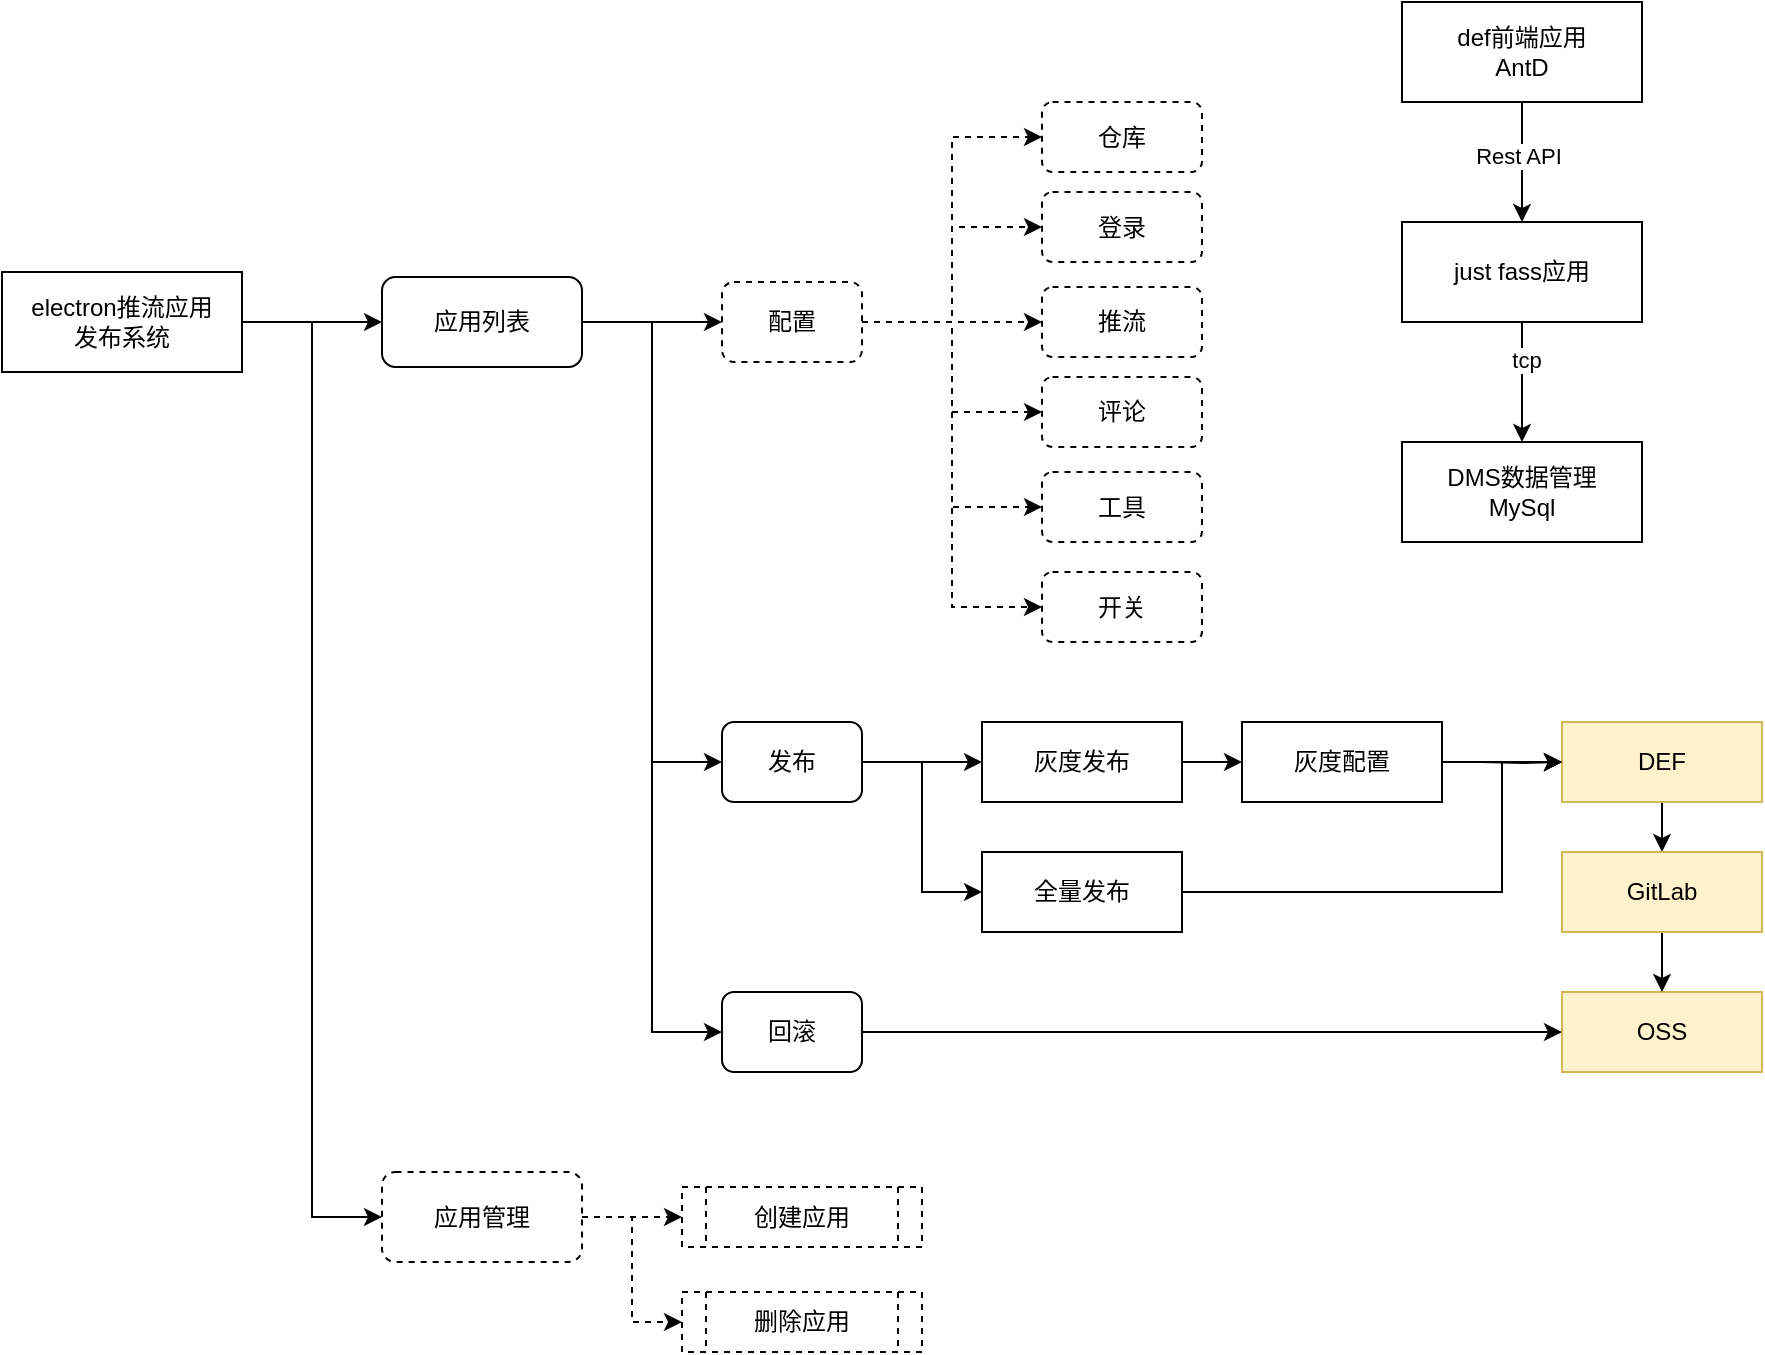 <mxfile version="14.6.6" type="github">
  <diagram id="VvBguyoA1NxEOyyfGwUk" name="Page-1">
    <mxGraphModel dx="1298" dy="2035" grid="1" gridSize="10" guides="1" tooltips="1" connect="1" arrows="1" fold="1" page="1" pageScale="1" pageWidth="827" pageHeight="1169" math="0" shadow="0">
      <root>
        <mxCell id="0" />
        <mxCell id="1" parent="0" />
        <mxCell id="HswgILT7rwCR9YleaQXq-21" style="edgeStyle=orthogonalEdgeStyle;rounded=0;orthogonalLoop=1;jettySize=auto;html=1;exitX=1;exitY=0.5;exitDx=0;exitDy=0;" edge="1" parent="1" source="HswgILT7rwCR9YleaQXq-1" target="HswgILT7rwCR9YleaQXq-19">
          <mxGeometry relative="1" as="geometry" />
        </mxCell>
        <mxCell id="HswgILT7rwCR9YleaQXq-22" style="edgeStyle=orthogonalEdgeStyle;rounded=0;orthogonalLoop=1;jettySize=auto;html=1;exitX=1;exitY=0.5;exitDx=0;exitDy=0;entryX=0;entryY=0.5;entryDx=0;entryDy=0;" edge="1" parent="1" source="HswgILT7rwCR9YleaQXq-1" target="HswgILT7rwCR9YleaQXq-20">
          <mxGeometry relative="1" as="geometry" />
        </mxCell>
        <mxCell id="HswgILT7rwCR9YleaQXq-1" value="electron推流应用&lt;br&gt;发布系统" style="rounded=0;whiteSpace=wrap;html=1;" vertex="1" parent="1">
          <mxGeometry x="160" y="30" width="120" height="50" as="geometry" />
        </mxCell>
        <mxCell id="HswgILT7rwCR9YleaQXq-39" style="edgeStyle=orthogonalEdgeStyle;rounded=0;orthogonalLoop=1;jettySize=auto;html=1;exitX=0.5;exitY=1;exitDx=0;exitDy=0;entryX=0.5;entryY=0;entryDx=0;entryDy=0;" edge="1" parent="1" source="HswgILT7rwCR9YleaQXq-2" target="HswgILT7rwCR9YleaQXq-9">
          <mxGeometry relative="1" as="geometry" />
        </mxCell>
        <mxCell id="HswgILT7rwCR9YleaQXq-2" value="DEF" style="rounded=0;whiteSpace=wrap;html=1;fillColor=#fff2cc;strokeColor=#d6b656;" vertex="1" parent="1">
          <mxGeometry x="940" y="255" width="100" height="40" as="geometry" />
        </mxCell>
        <mxCell id="HswgILT7rwCR9YleaQXq-3" value="OSS" style="rounded=0;whiteSpace=wrap;html=1;fillColor=#fff2cc;strokeColor=#d6b656;" vertex="1" parent="1">
          <mxGeometry x="940" y="390" width="100" height="40" as="geometry" />
        </mxCell>
        <mxCell id="HswgILT7rwCR9YleaQXq-52" style="edgeStyle=orthogonalEdgeStyle;rounded=0;orthogonalLoop=1;jettySize=auto;html=1;exitX=1;exitY=0.5;exitDx=0;exitDy=0;entryX=0;entryY=0.5;entryDx=0;entryDy=0;" edge="1" parent="1" source="HswgILT7rwCR9YleaQXq-7" target="HswgILT7rwCR9YleaQXq-49">
          <mxGeometry relative="1" as="geometry" />
        </mxCell>
        <mxCell id="HswgILT7rwCR9YleaQXq-54" style="edgeStyle=orthogonalEdgeStyle;rounded=0;orthogonalLoop=1;jettySize=auto;html=1;exitX=1;exitY=0.5;exitDx=0;exitDy=0;entryX=0;entryY=0.5;entryDx=0;entryDy=0;" edge="1" parent="1" source="HswgILT7rwCR9YleaQXq-7" target="HswgILT7rwCR9YleaQXq-51">
          <mxGeometry relative="1" as="geometry" />
        </mxCell>
        <mxCell id="HswgILT7rwCR9YleaQXq-7" value="发布" style="rounded=1;whiteSpace=wrap;html=1;" vertex="1" parent="1">
          <mxGeometry x="520" y="255" width="70" height="40" as="geometry" />
        </mxCell>
        <mxCell id="HswgILT7rwCR9YleaQXq-41" style="edgeStyle=orthogonalEdgeStyle;rounded=0;orthogonalLoop=1;jettySize=auto;html=1;exitX=1;exitY=0.5;exitDx=0;exitDy=0;entryX=0;entryY=0.5;entryDx=0;entryDy=0;" edge="1" parent="1" source="HswgILT7rwCR9YleaQXq-8" target="HswgILT7rwCR9YleaQXq-3">
          <mxGeometry relative="1" as="geometry" />
        </mxCell>
        <mxCell id="HswgILT7rwCR9YleaQXq-8" value="回滚" style="rounded=1;whiteSpace=wrap;html=1;" vertex="1" parent="1">
          <mxGeometry x="520" y="390" width="70" height="40" as="geometry" />
        </mxCell>
        <mxCell id="HswgILT7rwCR9YleaQXq-40" style="edgeStyle=orthogonalEdgeStyle;rounded=0;orthogonalLoop=1;jettySize=auto;html=1;exitX=0.5;exitY=1;exitDx=0;exitDy=0;entryX=0.5;entryY=0;entryDx=0;entryDy=0;" edge="1" parent="1" source="HswgILT7rwCR9YleaQXq-9" target="HswgILT7rwCR9YleaQXq-3">
          <mxGeometry relative="1" as="geometry" />
        </mxCell>
        <mxCell id="HswgILT7rwCR9YleaQXq-9" value="GitLab" style="rounded=0;whiteSpace=wrap;html=1;fillColor=#fff2cc;strokeColor=#d6b656;" vertex="1" parent="1">
          <mxGeometry x="940" y="320" width="100" height="40" as="geometry" />
        </mxCell>
        <mxCell id="HswgILT7rwCR9YleaQXq-26" style="edgeStyle=orthogonalEdgeStyle;rounded=0;orthogonalLoop=1;jettySize=auto;html=1;exitX=1;exitY=0.5;exitDx=0;exitDy=0;entryX=0;entryY=0.5;entryDx=0;entryDy=0;dashed=1;" edge="1" parent="1" source="HswgILT7rwCR9YleaQXq-12" target="HswgILT7rwCR9YleaQXq-24">
          <mxGeometry relative="1" as="geometry" />
        </mxCell>
        <mxCell id="HswgILT7rwCR9YleaQXq-27" style="edgeStyle=orthogonalEdgeStyle;rounded=0;orthogonalLoop=1;jettySize=auto;html=1;exitX=1;exitY=0.5;exitDx=0;exitDy=0;entryX=0;entryY=0.5;entryDx=0;entryDy=0;dashed=1;" edge="1" parent="1" source="HswgILT7rwCR9YleaQXq-12" target="HswgILT7rwCR9YleaQXq-13">
          <mxGeometry relative="1" as="geometry" />
        </mxCell>
        <mxCell id="HswgILT7rwCR9YleaQXq-28" style="edgeStyle=orthogonalEdgeStyle;rounded=0;orthogonalLoop=1;jettySize=auto;html=1;exitX=1;exitY=0.5;exitDx=0;exitDy=0;entryX=0;entryY=0.5;entryDx=0;entryDy=0;dashed=1;" edge="1" parent="1" source="HswgILT7rwCR9YleaQXq-12" target="HswgILT7rwCR9YleaQXq-15">
          <mxGeometry relative="1" as="geometry" />
        </mxCell>
        <mxCell id="HswgILT7rwCR9YleaQXq-29" style="edgeStyle=orthogonalEdgeStyle;rounded=0;orthogonalLoop=1;jettySize=auto;html=1;exitX=1;exitY=0.5;exitDx=0;exitDy=0;entryX=0;entryY=0.5;entryDx=0;entryDy=0;dashed=1;" edge="1" parent="1" source="HswgILT7rwCR9YleaQXq-12" target="HswgILT7rwCR9YleaQXq-16">
          <mxGeometry relative="1" as="geometry" />
        </mxCell>
        <mxCell id="HswgILT7rwCR9YleaQXq-30" style="edgeStyle=orthogonalEdgeStyle;rounded=0;orthogonalLoop=1;jettySize=auto;html=1;exitX=1;exitY=0.5;exitDx=0;exitDy=0;entryX=0;entryY=0.5;entryDx=0;entryDy=0;dashed=1;" edge="1" parent="1" source="HswgILT7rwCR9YleaQXq-12" target="HswgILT7rwCR9YleaQXq-14">
          <mxGeometry relative="1" as="geometry" />
        </mxCell>
        <mxCell id="HswgILT7rwCR9YleaQXq-48" style="edgeStyle=orthogonalEdgeStyle;rounded=0;orthogonalLoop=1;jettySize=auto;html=1;exitX=1;exitY=0.5;exitDx=0;exitDy=0;entryX=0;entryY=0.5;entryDx=0;entryDy=0;dashed=1;" edge="1" parent="1" source="HswgILT7rwCR9YleaQXq-12" target="HswgILT7rwCR9YleaQXq-47">
          <mxGeometry relative="1" as="geometry" />
        </mxCell>
        <mxCell id="HswgILT7rwCR9YleaQXq-12" value="配置" style="rounded=1;whiteSpace=wrap;html=1;dashed=1;" vertex="1" parent="1">
          <mxGeometry x="520" y="35" width="70" height="40" as="geometry" />
        </mxCell>
        <mxCell id="HswgILT7rwCR9YleaQXq-13" value="登录" style="rounded=1;whiteSpace=wrap;html=1;dashed=1;" vertex="1" parent="1">
          <mxGeometry x="680" y="-10" width="80" height="35" as="geometry" />
        </mxCell>
        <mxCell id="HswgILT7rwCR9YleaQXq-14" value="工具" style="rounded=1;whiteSpace=wrap;html=1;dashed=1;" vertex="1" parent="1">
          <mxGeometry x="680" y="130" width="80" height="35" as="geometry" />
        </mxCell>
        <mxCell id="HswgILT7rwCR9YleaQXq-15" value="推流" style="rounded=1;whiteSpace=wrap;html=1;dashed=1;" vertex="1" parent="1">
          <mxGeometry x="680" y="37.5" width="80" height="35" as="geometry" />
        </mxCell>
        <mxCell id="HswgILT7rwCR9YleaQXq-16" value="评论" style="rounded=1;whiteSpace=wrap;html=1;dashed=1;" vertex="1" parent="1">
          <mxGeometry x="680" y="82.5" width="80" height="35" as="geometry" />
        </mxCell>
        <mxCell id="HswgILT7rwCR9YleaQXq-25" style="edgeStyle=orthogonalEdgeStyle;rounded=0;orthogonalLoop=1;jettySize=auto;html=1;exitX=1;exitY=0.5;exitDx=0;exitDy=0;entryX=0;entryY=0.5;entryDx=0;entryDy=0;" edge="1" parent="1" source="HswgILT7rwCR9YleaQXq-19" target="HswgILT7rwCR9YleaQXq-12">
          <mxGeometry relative="1" as="geometry" />
        </mxCell>
        <mxCell id="HswgILT7rwCR9YleaQXq-33" style="edgeStyle=orthogonalEdgeStyle;rounded=0;orthogonalLoop=1;jettySize=auto;html=1;exitX=1;exitY=0.5;exitDx=0;exitDy=0;entryX=0;entryY=0.5;entryDx=0;entryDy=0;" edge="1" parent="1" source="HswgILT7rwCR9YleaQXq-19" target="HswgILT7rwCR9YleaQXq-7">
          <mxGeometry relative="1" as="geometry" />
        </mxCell>
        <mxCell id="HswgILT7rwCR9YleaQXq-34" style="edgeStyle=orthogonalEdgeStyle;rounded=0;orthogonalLoop=1;jettySize=auto;html=1;exitX=1;exitY=0.5;exitDx=0;exitDy=0;entryX=0;entryY=0.5;entryDx=0;entryDy=0;" edge="1" parent="1" source="HswgILT7rwCR9YleaQXq-19" target="HswgILT7rwCR9YleaQXq-8">
          <mxGeometry relative="1" as="geometry">
            <mxPoint x="480" y="380" as="targetPoint" />
          </mxGeometry>
        </mxCell>
        <mxCell id="HswgILT7rwCR9YleaQXq-19" value="应用列表" style="rounded=1;whiteSpace=wrap;html=1;" vertex="1" parent="1">
          <mxGeometry x="350" y="32.5" width="100" height="45" as="geometry" />
        </mxCell>
        <mxCell id="HswgILT7rwCR9YleaQXq-43" value="" style="edgeStyle=orthogonalEdgeStyle;rounded=0;orthogonalLoop=1;jettySize=auto;html=1;dashed=1;" edge="1" parent="1" source="HswgILT7rwCR9YleaQXq-20">
          <mxGeometry relative="1" as="geometry">
            <mxPoint x="500" y="502.5" as="targetPoint" />
          </mxGeometry>
        </mxCell>
        <mxCell id="HswgILT7rwCR9YleaQXq-46" style="edgeStyle=orthogonalEdgeStyle;rounded=0;orthogonalLoop=1;jettySize=auto;html=1;exitX=1;exitY=0.5;exitDx=0;exitDy=0;entryX=0;entryY=0.5;entryDx=0;entryDy=0;dashed=1;" edge="1" parent="1" source="HswgILT7rwCR9YleaQXq-20" target="HswgILT7rwCR9YleaQXq-45">
          <mxGeometry relative="1" as="geometry" />
        </mxCell>
        <mxCell id="HswgILT7rwCR9YleaQXq-20" value="应用管理" style="rounded=1;whiteSpace=wrap;html=1;dashed=1;" vertex="1" parent="1">
          <mxGeometry x="350" y="480" width="100" height="45" as="geometry" />
        </mxCell>
        <mxCell id="HswgILT7rwCR9YleaQXq-24" value="仓库" style="rounded=1;whiteSpace=wrap;html=1;dashed=1;" vertex="1" parent="1">
          <mxGeometry x="680" y="-55" width="80" height="35" as="geometry" />
        </mxCell>
        <mxCell id="HswgILT7rwCR9YleaQXq-44" value="创建应用" style="shape=process;whiteSpace=wrap;html=1;backgroundOutline=1;dashed=1;" vertex="1" parent="1">
          <mxGeometry x="500" y="487.5" width="120" height="30" as="geometry" />
        </mxCell>
        <mxCell id="HswgILT7rwCR9YleaQXq-45" value="删除应用" style="shape=process;whiteSpace=wrap;html=1;backgroundOutline=1;dashed=1;" vertex="1" parent="1">
          <mxGeometry x="500" y="540" width="120" height="30" as="geometry" />
        </mxCell>
        <mxCell id="HswgILT7rwCR9YleaQXq-47" value="开关" style="rounded=1;whiteSpace=wrap;html=1;dashed=1;" vertex="1" parent="1">
          <mxGeometry x="680" y="180" width="80" height="35" as="geometry" />
        </mxCell>
        <mxCell id="HswgILT7rwCR9YleaQXq-58" style="edgeStyle=orthogonalEdgeStyle;rounded=0;orthogonalLoop=1;jettySize=auto;html=1;exitX=1;exitY=0.5;exitDx=0;exitDy=0;entryX=0;entryY=0.5;entryDx=0;entryDy=0;" edge="1" parent="1" source="HswgILT7rwCR9YleaQXq-49" target="HswgILT7rwCR9YleaQXq-56">
          <mxGeometry relative="1" as="geometry" />
        </mxCell>
        <mxCell id="HswgILT7rwCR9YleaQXq-49" value="灰度发布" style="rounded=0;whiteSpace=wrap;html=1;" vertex="1" parent="1">
          <mxGeometry x="650" y="255" width="100" height="40" as="geometry" />
        </mxCell>
        <mxCell id="HswgILT7rwCR9YleaQXq-55" style="edgeStyle=orthogonalEdgeStyle;rounded=0;orthogonalLoop=1;jettySize=auto;html=1;exitX=1;exitY=0.5;exitDx=0;exitDy=0;entryX=0;entryY=0.5;entryDx=0;entryDy=0;" edge="1" parent="1" source="HswgILT7rwCR9YleaQXq-51" target="HswgILT7rwCR9YleaQXq-2">
          <mxGeometry relative="1" as="geometry">
            <Array as="points">
              <mxPoint x="910" y="340" />
              <mxPoint x="910" y="275" />
            </Array>
          </mxGeometry>
        </mxCell>
        <mxCell id="HswgILT7rwCR9YleaQXq-51" value="全量发布" style="rounded=0;whiteSpace=wrap;html=1;" vertex="1" parent="1">
          <mxGeometry x="650" y="320" width="100" height="40" as="geometry" />
        </mxCell>
        <mxCell id="HswgILT7rwCR9YleaQXq-59" style="edgeStyle=orthogonalEdgeStyle;rounded=0;orthogonalLoop=1;jettySize=auto;html=1;exitX=1;exitY=0.5;exitDx=0;exitDy=0;" edge="1" parent="1">
          <mxGeometry relative="1" as="geometry">
            <mxPoint x="940" y="275" as="targetPoint" />
            <mxPoint x="900" y="275" as="sourcePoint" />
          </mxGeometry>
        </mxCell>
        <mxCell id="HswgILT7rwCR9YleaQXq-67" style="edgeStyle=orthogonalEdgeStyle;rounded=0;orthogonalLoop=1;jettySize=auto;html=1;exitX=1;exitY=0.5;exitDx=0;exitDy=0;entryX=0;entryY=0.5;entryDx=0;entryDy=0;" edge="1" parent="1" source="HswgILT7rwCR9YleaQXq-56" target="HswgILT7rwCR9YleaQXq-2">
          <mxGeometry relative="1" as="geometry">
            <mxPoint x="930" y="275" as="targetPoint" />
          </mxGeometry>
        </mxCell>
        <mxCell id="HswgILT7rwCR9YleaQXq-56" value="灰度配置" style="rounded=0;whiteSpace=wrap;html=1;" vertex="1" parent="1">
          <mxGeometry x="780" y="255" width="100" height="40" as="geometry" />
        </mxCell>
        <mxCell id="HswgILT7rwCR9YleaQXq-63" style="edgeStyle=orthogonalEdgeStyle;rounded=0;orthogonalLoop=1;jettySize=auto;html=1;exitX=0.5;exitY=1;exitDx=0;exitDy=0;" edge="1" parent="1" source="HswgILT7rwCR9YleaQXq-60" target="HswgILT7rwCR9YleaQXq-61">
          <mxGeometry relative="1" as="geometry" />
        </mxCell>
        <mxCell id="HswgILT7rwCR9YleaQXq-64" value="Rest API" style="edgeLabel;html=1;align=center;verticalAlign=middle;resizable=0;points=[];" vertex="1" connectable="0" parent="HswgILT7rwCR9YleaQXq-63">
          <mxGeometry x="-0.1" y="-2" relative="1" as="geometry">
            <mxPoint as="offset" />
          </mxGeometry>
        </mxCell>
        <mxCell id="HswgILT7rwCR9YleaQXq-60" value="def前端应用&lt;br&gt;AntD" style="rounded=0;whiteSpace=wrap;html=1;" vertex="1" parent="1">
          <mxGeometry x="860" y="-105" width="120" height="50" as="geometry" />
        </mxCell>
        <mxCell id="HswgILT7rwCR9YleaQXq-65" style="edgeStyle=orthogonalEdgeStyle;rounded=0;orthogonalLoop=1;jettySize=auto;html=1;exitX=0.5;exitY=1;exitDx=0;exitDy=0;entryX=0.5;entryY=0;entryDx=0;entryDy=0;" edge="1" parent="1" source="HswgILT7rwCR9YleaQXq-61" target="HswgILT7rwCR9YleaQXq-62">
          <mxGeometry relative="1" as="geometry" />
        </mxCell>
        <mxCell id="HswgILT7rwCR9YleaQXq-66" value="tcp" style="edgeLabel;html=1;align=center;verticalAlign=middle;resizable=0;points=[];" vertex="1" connectable="0" parent="HswgILT7rwCR9YleaQXq-65">
          <mxGeometry x="-0.367" y="2" relative="1" as="geometry">
            <mxPoint as="offset" />
          </mxGeometry>
        </mxCell>
        <mxCell id="HswgILT7rwCR9YleaQXq-61" value="just fass应用" style="rounded=0;whiteSpace=wrap;html=1;" vertex="1" parent="1">
          <mxGeometry x="860" y="5" width="120" height="50" as="geometry" />
        </mxCell>
        <mxCell id="HswgILT7rwCR9YleaQXq-62" value="DMS数据管理&lt;br&gt;MySql" style="rounded=0;whiteSpace=wrap;html=1;" vertex="1" parent="1">
          <mxGeometry x="860" y="115" width="120" height="50" as="geometry" />
        </mxCell>
      </root>
    </mxGraphModel>
  </diagram>
</mxfile>
